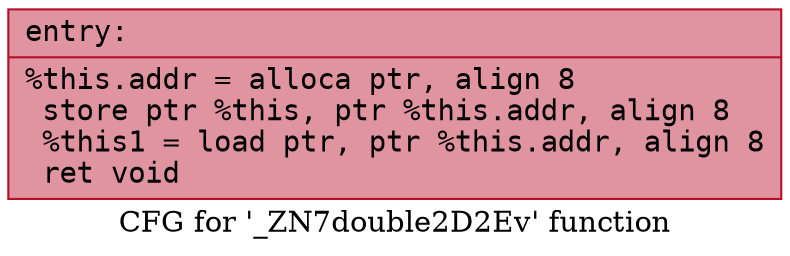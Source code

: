 digraph "CFG for '_ZN7double2D2Ev' function" {
	label="CFG for '_ZN7double2D2Ev' function";

	Node0x5619ec314a50 [shape=record,color="#b70d28ff", style=filled, fillcolor="#b70d2870" fontname="Courier",label="{entry:\l|  %this.addr = alloca ptr, align 8\l  store ptr %this, ptr %this.addr, align 8\l  %this1 = load ptr, ptr %this.addr, align 8\l  ret void\l}"];
}
